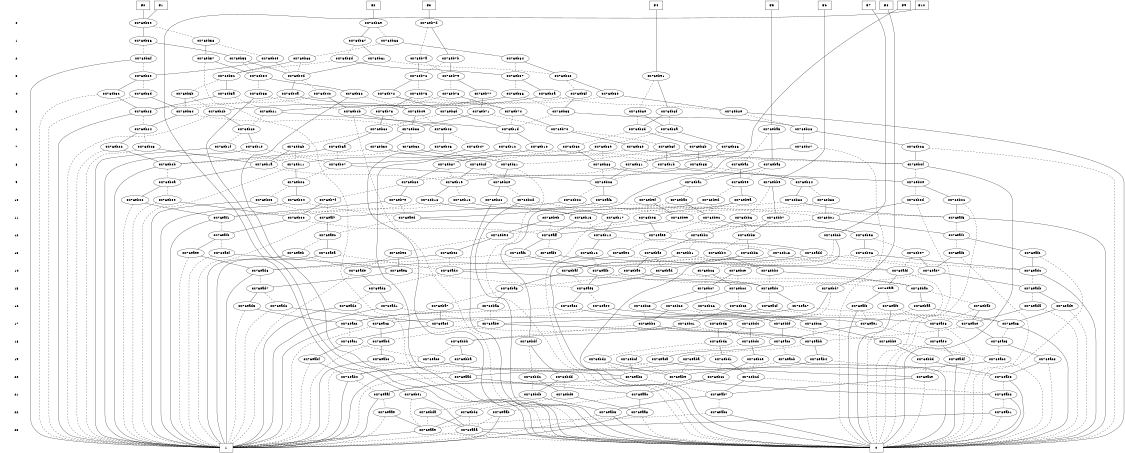 digraph "DD" {
size = "7.5,10"
center = true;
edge [dir = none];
{ node [shape = plaintext];
  edge [style = invis];
  "CONST NODES" [style = invis];
" 0 " -> " 1 " -> " 2 " -> " 3 " -> " 4 " -> " 5 " -> " 6 " -> " 7 " -> " 8 " -> " 9 " -> " 10 " -> " 11 " -> " 12 " -> " 13 " -> " 14 " -> " 15 " -> " 16 " -> " 17 " -> " 18 " -> " 19 " -> " 20 " -> " 21 " -> " 22 " -> " 23 " -> "CONST NODES"; 
}
{ rank = same; node [shape = box]; edge [style = invis];
"F0" -> "F1" -> "F2" -> "F3" -> "F4" -> "F5" -> "F6" -> "F7" -> "F8" -> "F9" -> "F10"; }
{ rank = same; " 0 ";
"0x76eb59";
"0x76eb69";
"0x76eb7d";
}
{ rank = same; " 1 ";
"0x76eb58";
"0x76eb68";
"0x76eb67";
"0x76eb56";
}
{ rank = same; " 2 ";
"0x76eb57";
"0x76eb64";
"0x76eb7a";
"0x76eb55";
"0x76eb3f";
"0x76eb7b";
"0x76eb5d";
"0x76eb4e";
"0x76eb63";
"0x76eb61";
}
{ rank = same; " 3 ";
"0x76eb76";
"0x76eb3e";
"0x76eb5c";
"0x76eb60";
"0x76eb91";
"0x76eb79";
"0x76eb4d";
"0x76eb37";
"0x76eb54";
}
{ rank = same; " 4 ";
"0x76eb4a";
"0x76eb2a";
"0x76eb5e";
"0x76eb78";
"0x76eb5f";
"0x76eb77";
"0x76eb52";
"0x76eb3c";
"0x76eb36";
"0x76eb53";
"0x76eb4c";
"0x76eb72";
"0x76eb75";
"0x76eb5b";
"0x76eb5a";
"0x76eb3d";
}
{ rank = same; " 5 ";
"0x76eb4b";
"0x76eb73";
"0x76eb49";
"0x76eb6d";
"0x76eb35";
"0x76eb71";
"0x76eb29";
"0x76eb74";
"0x76eb8f";
"0x76eb25";
"0x76eb21";
"0x76eb34";
"0x76eb2b";
"0x76eb8e";
}
{ rank = same; " 6 ";
"0x76eb1d";
"0x76eba5";
"0x76eb20";
"0x76eb24";
"0x76eb8d";
"0x76eb28";
"0x76eb48";
"0x76eb6c";
"0x76eb8a";
"0x76eb33";
"0x76eb70";
}
{ rank = same; " 7 ";
"0x76eb8b";
"0x76eb1f";
"0x76eb30";
"0x76eb10";
"0x76eb86";
"0x76eb6e";
"0x76eb6f";
"0x76eb89";
"0x76eb22";
"0x76eb26";
"0x76eb27";
"0x76eb46";
"0x76eb1c";
"0x76eb32";
"0x76eb47";
"0x76eb8c";
"0x76eb6b";
"0x76eb1e";
"0x76eb23";
"0x76eb6a";
}
{ rank = same; " 8 ";
"0x76eba3";
"0x76eb2f";
"0x76eb87";
"0x76eb1b";
"0x76eb0f";
"0x76eb88";
"0x76eba2";
"0x76eb81";
"0x76eb11";
"0x76eb07";
"0x76eb0b";
"0x76eb85";
"0x76eb31";
"0x76eb1a";
}
{ rank = same; " 9 ";
"0x76eba1";
"0x76eb03";
"0x76eb06";
"0x76eb0a";
"0x76eb80";
"0x76eb9e";
"0x76eb0e";
"0x76eb84";
"0x76eb2e";
"0x76ebb9";
"0x76eb19";
}
{ rank = same; " 10 ";
"0x76eb7e";
"0x76eb16";
"0x76eaf6";
"0x76eb05";
"0x76eb08";
"0x76eb82";
"0x76eb0c";
"0x76eb0d";
"0x76eb83";
"0x76eba0";
"0x76eb02";
"0x76eb18";
"0x76eb2c";
"0x76eb9f";
"0x76eb2d";
"0x76eb09";
"0x76eb9a";
"0x76eb7f";
"0x76eb04";
"0x76eb9d";
}
{ rank = same; " 11 ";
"0x76eaf1";
"0x76eb00";
"0x76eb15";
"0x76eb95";
"0x76ebb6";
"0x76eb01";
"0x76eb9b";
"0x76eb99";
"0x76eaf5";
"0x76ebb7";
"0x76eaf7";
"0x76eb9c";
"0x76eb17";
"0x76eaed";
}
{ rank = same; " 12 ";
"0x76eaff";
"0x76eb94";
"0x76ebb2";
"0x76eb98";
"0x76eaec";
"0x76ebcb";
"0x76eaf0";
"0x76eaf4";
"0x76ebb5";
"0x76eb14";
"0x76eae9";
}
{ rank = same; " 13 ";
"0x76eb93";
"0x76ebb4";
"0x76eaea";
"0x76eaf3";
"0x76eae8";
"0x76eafc";
"0x76ebb3";
"0x76eaeb";
"0x76eb97";
"0x76ebae";
"0x76ebb1";
"0x76eb92";
"0x76eaee";
"0x76eaef";
"0x76eaf2";
"0x76eafe";
"0x76eb12";
"0x76eadd";
"0x76eb96";
"0x76eb13";
}
{ rank = same; " 14 ";
"0x76ebb0";
"0x76ebad";
"0x76eae7";
"0x76eade";
"0x76ead8";
"0x76ebc9";
"0x76eba9";
"0x76eafb";
"0x76ead4";
"0x76ebaf";
"0x76eae6";
"0x76eafd";
"0x76eadc";
"0x76ebc8";
}
{ rank = same; " 15 ";
"0x76ead3";
"0x76eae5";
"0x76ead7";
"0x76eadb";
"0x76ebc7";
"0x76ebc4";
"0x76eba8";
"0x76ebd7";
"0x76eafa";
"0x76ebac";
"0x76ead0";
}
{ rank = same; " 16 ";
"0x76ebaa";
"0x76ebc5";
"0x76eaf8";
"0x76ebab";
"0x76eaf9";
"0x76eac7";
"0x76ead6";
"0x76ebc3";
"0x76eacf";
"0x76ead1";
"0x76eae2";
"0x76ebc0";
"0x76ead5";
"0x76ead9";
"0x76ebc6";
"0x76eada";
"0x76eba7";
"0x76ead2";
"0x76eba6";
"0x76eae4";
}
{ rank = same; " 17 ";
"0x76eae1";
"0x76ebbf";
"0x76eac8";
"0x76eac6";
"0x76ebd4";
"0x76eace";
"0x76eabe";
"0x76ebc2";
"0x76ebbc";
"0x76ebc1";
"0x76eac2";
"0x76ebd5";
"0x76eae3";
"0x76eacd";
}
{ rank = same; " 18 ";
"0x76ebdf";
"0x76ebbe";
"0x76ebd0";
"0x76eae0";
"0x76eacc";
"0x76eac1";
"0x76ebbb";
"0x76eac5";
"0x76eabd";
"0x76eabb";
"0x76ebd3";
}
{ rank = same; " 19 ";
"0x76eaca";
"0x76eab4";
"0x76ebce";
"0x76eac3";
"0x76eac4";
"0x76ebd2";
"0x76eaba";
"0x76eadf";
"0x76ebba";
"0x76ebd1";
"0x76eabf";
"0x76eac0";
"0x76ebbd";
"0x76ebcf";
"0x76eacb";
"0x76eabc";
}
{ rank = same; " 20 ";
"0x76eab0";
"0x76ebcd";
"0x76ebdd";
"0x76ebdc";
"0x76eab8";
"0x76eac9";
"0x76eab9";
"0x76ebcc";
"0x76eab3";
"0x76eaad";
}
{ rank = same; " 21 ";
"0x76eab7";
"0x76ebe1";
"0x76eaac";
"0x76ebdb";
"0x76eab2";
"0x76ebd9";
"0x76eaaf";
}
{ rank = same; " 22 ";
"0x76eaae";
"0x76ebda";
"0x76eaa8";
"0x76eab6";
"0x76eab1";
"0x76eab5";
"0x76ebd8";
"0x76eaab";
}
{ rank = same; " 23 ";
"0x76eaa9";
"0x76eaaa";
}
{ rank = same; "CONST NODES";
{ node [shape = box]; "0x55018d";
"0x55018c";
}
}
"F0" -> "0x76eb59" [style = solid];
"F1" -> "0x76eb59" [style = solid];
"F2" -> "0x76eb69" [style = solid];
"F3" -> "0x76eb7d" [style = solid];
"F4" -> "0x76eb91" [style = solid];
"F5" -> "0x76eba5" [style = solid];
"F6" -> "0x76ebb9" [style = solid];
"F7" -> "0x76ebcb" [style = solid];
"F8" -> "0x76ebd7" [style = solid];
"F9" -> "0x76ebdf" [style = solid];
"F10" -> "0x76ebe1" [style = solid];
"0x76eb59" -> "0x76eb56";
"0x76eb59" -> "0x76eb58" [style = dashed];
"0x76eb69" -> "0x76eb67";
"0x76eb69" -> "0x76eb68" [style = dashed];
"0x76eb7d" -> "0x76eb7b";
"0x76eb7d" -> "0x76eb7a" [style = dashed];
"0x76eb58" -> "0x76eb57";
"0x76eb58" -> "0x76eb4e" [style = dashed];
"0x76eb68" -> "0x76eb64";
"0x76eb68" -> "0x76eb63" [style = dashed];
"0x76eb67" -> "0x76eb61";
"0x76eb67" -> "0x76eb5d" [style = dashed];
"0x76eb56" -> "0x76eb55";
"0x76eb56" -> "0x76eb3f" [style = dashed];
"0x76eb57" -> "0x76eb54";
"0x76eb57" -> "0x55018d" [style = dashed];
"0x76eb64" -> "0x76eb60";
"0x76eb64" -> "0x76eb37" [style = dashed];
"0x76eb7a" -> "0x76eb76";
"0x76eb7a" -> "0x76eb79" [style = dashed];
"0x76eb55" -> "0x76eb4d";
"0x76eb55" -> "0x76eb54" [style = dashed];
"0x76eb3f" -> "0x55018c";
"0x76eb3f" -> "0x76eb3e" [style = dashed];
"0x76eb7b" -> "0x76eb79";
"0x76eb7b" -> "0x76eb76" [style = dashed];
"0x76eb5d" -> "0x76eb37";
"0x76eb5d" -> "0x76eb5c" [style = dashed];
"0x76eb4e" -> "0x76eb3e";
"0x76eb4e" -> "0x76eb4d" [style = dashed];
"0x76eb63" -> "0x76eb5c";
"0x76eb63" -> "0x76eb4d" [style = dashed];
"0x76eb61" -> "0x76eb4d";
"0x76eb61" -> "0x76eb60" [style = dashed];
"0x76eb76" -> "0x76eb72";
"0x76eb76" -> "0x76eb75" [style = dashed];
"0x76eb3e" -> "0x76eb3c";
"0x76eb3e" -> "0x76eb3d" [style = dashed];
"0x76eb5c" -> "0x76eb5a";
"0x76eb5c" -> "0x76eb5b" [style = dashed];
"0x76eb60" -> "0x76eb5e";
"0x76eb60" -> "0x76eb5f" [style = dashed];
"0x76eb91" -> "0x76eb8f";
"0x76eb91" -> "0x76eb8e" [style = dashed];
"0x76eb79" -> "0x76eb77";
"0x76eb79" -> "0x76eb78" [style = dashed];
"0x76eb4d" -> "0x76eb4a";
"0x76eb4d" -> "0x76eb4c" [style = dashed];
"0x76eb37" -> "0x76eb2a";
"0x76eb37" -> "0x76eb36" [style = dashed];
"0x76eb54" -> "0x76eb52";
"0x76eb54" -> "0x76eb53" [style = dashed];
"0x76eb4a" -> "0x76eb49";
"0x76eb4a" -> "0x76eb25" [style = dashed];
"0x76eb2a" -> "0x76eb21";
"0x76eb2a" -> "0x76eb29" [style = dashed];
"0x76eb5e" -> "0x76eb29";
"0x76eb5e" -> "0x76eb49" [style = dashed];
"0x76eb78" -> "0x76eb74";
"0x76eb78" -> "0x76eb73" [style = dashed];
"0x76eb5f" -> "0x76eb35";
"0x76eb5f" -> "0x76eb4b" [style = dashed];
"0x76eb77" -> "0x76eb71";
"0x76eb77" -> "0x76eb6d" [style = dashed];
"0x76eb52" -> "0x55018d";
"0x76eb52" -> "0x76eb49" [style = dashed];
"0x76eb3c" -> "0x76eb25";
"0x76eb3c" -> "0x55018c" [style = dashed];
"0x76eb36" -> "0x76eb2b";
"0x76eb36" -> "0x76eb35" [style = dashed];
"0x76eb53" -> "0x55018d";
"0x76eb53" -> "0x76eb4b" [style = dashed];
"0x76eb4c" -> "0x76eb4b";
"0x76eb4c" -> "0x76eb34" [style = dashed];
"0x76eb72" -> "0x76eb6d";
"0x76eb72" -> "0x76eb71" [style = dashed];
"0x76eb75" -> "0x76eb73";
"0x76eb75" -> "0x76eb74" [style = dashed];
"0x76eb5b" -> "0x76eb34";
"0x76eb5b" -> "0x76eb2b" [style = dashed];
"0x76eb5a" -> "0x76eb25";
"0x76eb5a" -> "0x76eb21" [style = dashed];
"0x76eb3d" -> "0x76eb34";
"0x76eb3d" -> "0x55018c" [style = dashed];
"0x76eb4b" -> "0x76eb48";
"0x76eb4b" -> "0x55018d" [style = dashed];
"0x76eb73" -> "0x76eb6c";
"0x76eb73" -> "0x76eb33" [style = dashed];
"0x76eb49" -> "0x76eb33";
"0x76eb49" -> "0x76eb48" [style = dashed];
"0x76eb6d" -> "0x76eb1d";
"0x76eb6d" -> "0x76eb6c" [style = dashed];
"0x76eb35" -> "0x76eb28";
"0x76eb35" -> "0x76eb1d" [style = dashed];
"0x76eb71" -> "0x76eb33";
"0x76eb71" -> "0x76eb70" [style = dashed];
"0x76eb29" -> "0x55018d";
"0x76eb29" -> "0x76eb28" [style = dashed];
"0x76eb74" -> "0x76eb70";
"0x76eb74" -> "0x76eb1d" [style = dashed];
"0x76eb8f" -> "0x76eb8d";
"0x76eb8f" -> "0x76eb8a" [style = dashed];
"0x76eb25" -> "0x55018c";
"0x76eb25" -> "0x76eb24" [style = dashed];
"0x76eb21" -> "0x76eb1d";
"0x76eb21" -> "0x76eb20" [style = dashed];
"0x76eb34" -> "0x76eb24";
"0x76eb34" -> "0x76eb33" [style = dashed];
"0x76eb2b" -> "0x76eb20";
"0x76eb2b" -> "0x55018c" [style = dashed];
"0x76eb8e" -> "0x76eb8a";
"0x76eb8e" -> "0x76eb8d" [style = dashed];
"0x76eb1d" -> "0x76eb10";
"0x76eb1d" -> "0x76eb1c" [style = dashed];
"0x76eba5" -> "0x76eba3";
"0x76eba5" -> "0x76eba2" [style = dashed];
"0x76eb20" -> "0x76eb1e";
"0x76eb20" -> "0x76eb1f" [style = dashed];
"0x76eb24" -> "0x76eb22";
"0x76eb24" -> "0x76eb23" [style = dashed];
"0x76eb8d" -> "0x76eb8b";
"0x76eb8d" -> "0x76eb8c" [style = dashed];
"0x76eb28" -> "0x76eb26";
"0x76eb28" -> "0x76eb27" [style = dashed];
"0x76eb48" -> "0x76eb46";
"0x76eb48" -> "0x76eb47" [style = dashed];
"0x76eb6c" -> "0x76eb6a";
"0x76eb6c" -> "0x76eb6b" [style = dashed];
"0x76eb8a" -> "0x76eb86";
"0x76eb8a" -> "0x76eb89" [style = dashed];
"0x76eb33" -> "0x76eb30";
"0x76eb33" -> "0x76eb32" [style = dashed];
"0x76eb70" -> "0x76eb6e";
"0x76eb70" -> "0x76eb6f" [style = dashed];
"0x76eb8b" -> "0x76eb85";
"0x76eb8b" -> "0x76eb81" [style = dashed];
"0x76eb1f" -> "0x55018c";
"0x76eb1f" -> "0x76eb11" [style = dashed];
"0x76eb30" -> "0x76eb2f";
"0x76eb30" -> "0x76eb0b" [style = dashed];
"0x76eb10" -> "0x76eb07";
"0x76eb10" -> "0x76eb0f" [style = dashed];
"0x76eb86" -> "0x76eb81";
"0x76eb86" -> "0x76eb85" [style = dashed];
"0x76eb6e" -> "0x76eb0f";
"0x76eb6e" -> "0x76eb2f" [style = dashed];
"0x76eb6f" -> "0x76eb1b";
"0x76eb6f" -> "0x76eb31" [style = dashed];
"0x76eb89" -> "0x76eb87";
"0x76eb89" -> "0x76eb88" [style = dashed];
"0x76eb22" -> "0x76eb0b";
"0x76eb22" -> "0x55018c" [style = dashed];
"0x76eb26" -> "0x76eb0f";
"0x76eb26" -> "0x55018d" [style = dashed];
"0x76eb27" -> "0x76eb1b";
"0x76eb27" -> "0x55018d" [style = dashed];
"0x76eb46" -> "0x55018d";
"0x76eb46" -> "0x76eb2f" [style = dashed];
"0x76eb1c" -> "0x76eb11";
"0x76eb1c" -> "0x76eb1b" [style = dashed];
"0x76eb32" -> "0x76eb31";
"0x76eb32" -> "0x76eb1a" [style = dashed];
"0x76eb47" -> "0x55018d";
"0x76eb47" -> "0x76eb31" [style = dashed];
"0x76eb8c" -> "0x76eb88";
"0x76eb8c" -> "0x76eb87" [style = dashed];
"0x76eb6b" -> "0x76eb1a";
"0x76eb6b" -> "0x76eb11" [style = dashed];
"0x76eb1e" -> "0x55018c";
"0x76eb1e" -> "0x76eb07" [style = dashed];
"0x76eb23" -> "0x76eb1a";
"0x76eb23" -> "0x55018c" [style = dashed];
"0x76eb6a" -> "0x76eb0b";
"0x76eb6a" -> "0x76eb07" [style = dashed];
"0x76eba3" -> "0x76eba1";
"0x76eba3" -> "0x76eb9e" [style = dashed];
"0x76eb2f" -> "0x76eb19";
"0x76eb2f" -> "0x76eb2e" [style = dashed];
"0x76eb87" -> "0x76eb80";
"0x76eb87" -> "0x76eb19" [style = dashed];
"0x76eb1b" -> "0x76eb0e";
"0x76eb1b" -> "0x76eb03" [style = dashed];
"0x76eb0f" -> "0x55018d";
"0x76eb0f" -> "0x76eb0e" [style = dashed];
"0x76eb88" -> "0x76eb84";
"0x76eb88" -> "0x76eb03" [style = dashed];
"0x76eba2" -> "0x76eb9e";
"0x76eba2" -> "0x76eba1" [style = dashed];
"0x76eb81" -> "0x76eb03";
"0x76eb81" -> "0x76eb80" [style = dashed];
"0x76eb11" -> "0x76eb06";
"0x76eb11" -> "0x55018c" [style = dashed];
"0x76eb07" -> "0x76eb03";
"0x76eb07" -> "0x76eb06" [style = dashed];
"0x76eb0b" -> "0x55018c";
"0x76eb0b" -> "0x76eb0a" [style = dashed];
"0x76eb85" -> "0x76eb19";
"0x76eb85" -> "0x76eb84" [style = dashed];
"0x76eb31" -> "0x76eb2e";
"0x76eb31" -> "0x55018d" [style = dashed];
"0x76eb1a" -> "0x76eb0a";
"0x76eb1a" -> "0x76eb19" [style = dashed];
"0x76eba1" -> "0x76eb9f";
"0x76eba1" -> "0x76eba0" [style = dashed];
"0x76eb03" -> "0x76eaf6";
"0x76eb03" -> "0x76eb02" [style = dashed];
"0x76eb06" -> "0x76eb04";
"0x76eb06" -> "0x76eb05" [style = dashed];
"0x76eb0a" -> "0x76eb08";
"0x76eb0a" -> "0x76eb09" [style = dashed];
"0x76eb80" -> "0x76eb7e";
"0x76eb80" -> "0x76eb7f" [style = dashed];
"0x76eb9e" -> "0x76eb9a";
"0x76eb9e" -> "0x76eb9d" [style = dashed];
"0x76eb0e" -> "0x76eb0c";
"0x76eb0e" -> "0x76eb0d" [style = dashed];
"0x76eb84" -> "0x76eb82";
"0x76eb84" -> "0x76eb83" [style = dashed];
"0x76eb2e" -> "0x76eb2c";
"0x76eb2e" -> "0x76eb2d" [style = dashed];
"0x76ebb9" -> "0x76ebb7";
"0x76ebb9" -> "0x76ebb6" [style = dashed];
"0x76eb19" -> "0x76eb16";
"0x76eb19" -> "0x76eb18" [style = dashed];
"0x76eb7e" -> "0x76eaf1";
"0x76eb7e" -> "0x76eaed" [style = dashed];
"0x76eb16" -> "0x76eb15";
"0x76eb16" -> "0x76eaf1" [style = dashed];
"0x76eaf6" -> "0x76eaed";
"0x76eaf6" -> "0x76eaf5" [style = dashed];
"0x76eb05" -> "0x55018c";
"0x76eb05" -> "0x76eaf7" [style = dashed];
"0x76eb08" -> "0x76eaf1";
"0x76eb08" -> "0x55018c" [style = dashed];
"0x76eb82" -> "0x76eaf5";
"0x76eb82" -> "0x76eb15" [style = dashed];
"0x76eb0c" -> "0x76eaf5";
"0x76eb0c" -> "0x55018d" [style = dashed];
"0x76eb0d" -> "0x76eb01";
"0x76eb0d" -> "0x55018d" [style = dashed];
"0x76eb83" -> "0x76eb01";
"0x76eb83" -> "0x76eb17" [style = dashed];
"0x76eba0" -> "0x76eb9c";
"0x76eba0" -> "0x76eb9b" [style = dashed];
"0x76eb02" -> "0x76eaf7";
"0x76eb02" -> "0x76eb01" [style = dashed];
"0x76eb18" -> "0x76eb17";
"0x76eb18" -> "0x76eb00" [style = dashed];
"0x76eb2c" -> "0x55018d";
"0x76eb2c" -> "0x76eb15" [style = dashed];
"0x76eb9f" -> "0x76eb99";
"0x76eb9f" -> "0x76eb95" [style = dashed];
"0x76eb2d" -> "0x55018d";
"0x76eb2d" -> "0x76eb17" [style = dashed];
"0x76eb09" -> "0x76eb00";
"0x76eb09" -> "0x55018c" [style = dashed];
"0x76eb9a" -> "0x76eb95";
"0x76eb9a" -> "0x76eb99" [style = dashed];
"0x76eb7f" -> "0x76eb00";
"0x76eb7f" -> "0x76eaf7" [style = dashed];
"0x76eb04" -> "0x55018c";
"0x76eb04" -> "0x76eaed" [style = dashed];
"0x76eb9d" -> "0x76eb9b";
"0x76eb9d" -> "0x76eb9c" [style = dashed];
"0x76eaf1" -> "0x55018c";
"0x76eaf1" -> "0x76eaf0" [style = dashed];
"0x76eb00" -> "0x76eaf0";
"0x76eb00" -> "0x76eaff" [style = dashed];
"0x76eb15" -> "0x76eaff";
"0x76eb15" -> "0x76eb14" [style = dashed];
"0x76eb95" -> "0x76eae9";
"0x76eb95" -> "0x76eb94" [style = dashed];
"0x76ebb6" -> "0x76ebb2";
"0x76ebb6" -> "0x76ebb5" [style = dashed];
"0x76eb01" -> "0x76eaf4";
"0x76eb01" -> "0x76eae9" [style = dashed];
"0x76eb9b" -> "0x76eb94";
"0x76eb9b" -> "0x76eaff" [style = dashed];
"0x76eb99" -> "0x76eaff";
"0x76eb99" -> "0x76eb98" [style = dashed];
"0x76eaf5" -> "0x55018d";
"0x76eaf5" -> "0x76eaf4" [style = dashed];
"0x76ebb7" -> "0x76ebb5";
"0x76ebb7" -> "0x76ebb2" [style = dashed];
"0x76eaf7" -> "0x76eaec";
"0x76eaf7" -> "0x55018c" [style = dashed];
"0x76eb9c" -> "0x76eb98";
"0x76eb9c" -> "0x76eae9" [style = dashed];
"0x76eb17" -> "0x76eb14";
"0x76eb17" -> "0x55018d" [style = dashed];
"0x76eaed" -> "0x76eae9";
"0x76eaed" -> "0x76eaec" [style = dashed];
"0x76eaff" -> "0x76eafc";
"0x76eaff" -> "0x76eafe" [style = dashed];
"0x76eb94" -> "0x76eb92";
"0x76eb94" -> "0x76eb93" [style = dashed];
"0x76ebb2" -> "0x76ebae";
"0x76ebb2" -> "0x76ebb1" [style = dashed];
"0x76eb98" -> "0x76eb96";
"0x76eb98" -> "0x76eb97" [style = dashed];
"0x76eaec" -> "0x76eaea";
"0x76eaec" -> "0x76eaeb" [style = dashed];
"0x76ebcb" -> "0x76ebc9";
"0x76ebcb" -> "0x76ebc8" [style = dashed];
"0x76eaf0" -> "0x76eaee";
"0x76eaf0" -> "0x76eaef" [style = dashed];
"0x76eaf4" -> "0x76eaf2";
"0x76eaf4" -> "0x76eaf3" [style = dashed];
"0x76ebb5" -> "0x76ebb3";
"0x76ebb5" -> "0x76ebb4" [style = dashed];
"0x76eb14" -> "0x76eb12";
"0x76eb14" -> "0x76eb13" [style = dashed];
"0x76eae9" -> "0x76eadd";
"0x76eae9" -> "0x76eae8" [style = dashed];
"0x76eb93" -> "0x76eae6";
"0x76eb93" -> "0x76eade" [style = dashed];
"0x76ebb4" -> "0x76ebb0";
"0x76ebb4" -> "0x76ebaf" [style = dashed];
"0x76eaea" -> "0x55018c";
"0x76eaea" -> "0x76ead4" [style = dashed];
"0x76eaf3" -> "0x76eae7";
"0x76eaf3" -> "0x55018d" [style = dashed];
"0x76eae8" -> "0x76eade";
"0x76eae8" -> "0x76eae7" [style = dashed];
"0x76eafc" -> "0x76eafb";
"0x76eafc" -> "0x76ead8" [style = dashed];
"0x76ebb3" -> "0x76ebad";
"0x76ebb3" -> "0x76eba9" [style = dashed];
"0x76eaeb" -> "0x55018c";
"0x76eaeb" -> "0x76eade" [style = dashed];
"0x76eb97" -> "0x76eae7";
"0x76eb97" -> "0x76eafd" [style = dashed];
"0x76ebae" -> "0x76eba9";
"0x76ebae" -> "0x76ebad" [style = dashed];
"0x76ebb1" -> "0x76ebaf";
"0x76ebb1" -> "0x76ebb0" [style = dashed];
"0x76eb92" -> "0x76ead8";
"0x76eb92" -> "0x76ead4" [style = dashed];
"0x76eaee" -> "0x76ead8";
"0x76eaee" -> "0x55018c" [style = dashed];
"0x76eaef" -> "0x76eae6";
"0x76eaef" -> "0x55018c" [style = dashed];
"0x76eaf2" -> "0x76eadc";
"0x76eaf2" -> "0x55018d" [style = dashed];
"0x76eafe" -> "0x76eafd";
"0x76eafe" -> "0x76eae6" [style = dashed];
"0x76eb12" -> "0x55018d";
"0x76eb12" -> "0x76eafb" [style = dashed];
"0x76eadd" -> "0x76ead4";
"0x76eadd" -> "0x76eadc" [style = dashed];
"0x76eb96" -> "0x76eadc";
"0x76eb96" -> "0x76eafb" [style = dashed];
"0x76eb13" -> "0x55018d";
"0x76eb13" -> "0x76eafd" [style = dashed];
"0x76ebb0" -> "0x76ebac";
"0x76ebb0" -> "0x76ead0" [style = dashed];
"0x76ebad" -> "0x76eae5";
"0x76ebad" -> "0x76ebac" [style = dashed];
"0x76eae7" -> "0x76eadb";
"0x76eae7" -> "0x76ead0" [style = dashed];
"0x76eade" -> "0x76ead3";
"0x76eade" -> "0x55018c" [style = dashed];
"0x76ead8" -> "0x55018c";
"0x76ead8" -> "0x76ead7" [style = dashed];
"0x76ebc9" -> "0x76ebc7";
"0x76ebc9" -> "0x76ebc4" [style = dashed];
"0x76eba9" -> "0x76ead0";
"0x76eba9" -> "0x76eba8" [style = dashed];
"0x76eafb" -> "0x76eae5";
"0x76eafb" -> "0x76eafa" [style = dashed];
"0x76ead4" -> "0x76ead0";
"0x76ead4" -> "0x76ead3" [style = dashed];
"0x76ebaf" -> "0x76eba8";
"0x76ebaf" -> "0x76eae5" [style = dashed];
"0x76eae6" -> "0x76ead7";
"0x76eae6" -> "0x76eae5" [style = dashed];
"0x76eafd" -> "0x76eafa";
"0x76eafd" -> "0x55018d" [style = dashed];
"0x76eadc" -> "0x55018d";
"0x76eadc" -> "0x76eadb" [style = dashed];
"0x76ebc8" -> "0x76ebc4";
"0x76ebc8" -> "0x76ebc7" [style = dashed];
"0x76ead3" -> "0x76ead1";
"0x76ead3" -> "0x76ead2" [style = dashed];
"0x76eae5" -> "0x76eae2";
"0x76eae5" -> "0x76eae4" [style = dashed];
"0x76ead7" -> "0x76ead5";
"0x76ead7" -> "0x76ead6" [style = dashed];
"0x76eadb" -> "0x76ead9";
"0x76eadb" -> "0x76eada" [style = dashed];
"0x76ebc7" -> "0x76ebc5";
"0x76ebc7" -> "0x76ebc6" [style = dashed];
"0x76ebc4" -> "0x76ebc0";
"0x76ebc4" -> "0x76ebc3" [style = dashed];
"0x76eba8" -> "0x76eba6";
"0x76eba8" -> "0x76eba7" [style = dashed];
"0x76ebd7" -> "0x76ebd5";
"0x76ebd7" -> "0x76ebd4" [style = dashed];
"0x76eafa" -> "0x76eaf8";
"0x76eafa" -> "0x76eaf9" [style = dashed];
"0x76ebac" -> "0x76ebaa";
"0x76ebac" -> "0x76ebab" [style = dashed];
"0x76ead0" -> "0x76eac7";
"0x76ead0" -> "0x76eacf" [style = dashed];
"0x76ebaa" -> "0x76eac6";
"0x76ebaa" -> "0x76eae1" [style = dashed];
"0x76ebc5" -> "0x76ebbf";
"0x76ebc5" -> "0x76ebbc" [style = dashed];
"0x76eaf8" -> "0x55018d";
"0x76eaf8" -> "0x76eae1" [style = dashed];
"0x76ebab" -> "0x76eace";
"0x76ebab" -> "0x76eae3" [style = dashed];
"0x76eaf9" -> "0x55018d";
"0x76eaf9" -> "0x76eae3" [style = dashed];
"0x76eac7" -> "0x76eabe";
"0x76eac7" -> "0x76eac6" [style = dashed];
"0x76ead6" -> "0x76eacd";
"0x76ead6" -> "0x55018c" [style = dashed];
"0x76ebc3" -> "0x76ebc1";
"0x76ebc3" -> "0x76ebc2" [style = dashed];
"0x76eacf" -> "0x76eac8";
"0x76eacf" -> "0x76eace" [style = dashed];
"0x76ead1" -> "0x55018c";
"0x76ead1" -> "0x76eabe" [style = dashed];
"0x76eae2" -> "0x76eae1";
"0x76eae2" -> "0x76eac2" [style = dashed];
"0x76ebc0" -> "0x76ebbc";
"0x76ebc0" -> "0x76ebbf" [style = dashed];
"0x76ead5" -> "0x76eac2";
"0x76ead5" -> "0x55018c" [style = dashed];
"0x76ead9" -> "0x76eac6";
"0x76ead9" -> "0x55018d" [style = dashed];
"0x76ebc6" -> "0x76ebc2";
"0x76ebc6" -> "0x76ebc1" [style = dashed];
"0x76eada" -> "0x76eace";
"0x76eada" -> "0x55018d" [style = dashed];
"0x76eba7" -> "0x76eacd";
"0x76eba7" -> "0x76eac8" [style = dashed];
"0x76ead2" -> "0x55018c";
"0x76ead2" -> "0x76eac8" [style = dashed];
"0x76eba6" -> "0x76eac2";
"0x76eba6" -> "0x76eabe" [style = dashed];
"0x76eae4" -> "0x76eae3";
"0x76eae4" -> "0x76eacd" [style = dashed];
"0x76eae1" -> "0x76eacc";
"0x76eae1" -> "0x76eae0" [style = dashed];
"0x76ebbf" -> "0x76eacc";
"0x76ebbf" -> "0x76ebbe" [style = dashed];
"0x76eac8" -> "0x76eabd";
"0x76eac8" -> "0x55018c" [style = dashed];
"0x76eac6" -> "0x55018d";
"0x76eac6" -> "0x76eac5" [style = dashed];
"0x76ebd4" -> "0x76ebd0";
"0x76ebd4" -> "0x76ebd3" [style = dashed];
"0x76eace" -> "0x76eac5";
"0x76eace" -> "0x76eabb" [style = dashed];
"0x76eabe" -> "0x76eabb";
"0x76eabe" -> "0x76eabd" [style = dashed];
"0x76ebc2" -> "0x76ebbe";
"0x76ebc2" -> "0x76eabb" [style = dashed];
"0x76ebbc" -> "0x76eabb";
"0x76ebbc" -> "0x76ebbb" [style = dashed];
"0x76ebc1" -> "0x76ebbb";
"0x76ebc1" -> "0x76eacc" [style = dashed];
"0x76eac2" -> "0x55018c";
"0x76eac2" -> "0x76eac1" [style = dashed];
"0x76ebd5" -> "0x76ebd3";
"0x76ebd5" -> "0x76ebd0" [style = dashed];
"0x76eae3" -> "0x76eae0";
"0x76eae3" -> "0x55018d" [style = dashed];
"0x76eacd" -> "0x76eac1";
"0x76eacd" -> "0x76eacc" [style = dashed];
"0x76ebdf" -> "0x76ebdd";
"0x76ebdf" -> "0x76ebdc" [style = dashed];
"0x76ebbe" -> "0x76ebbd";
"0x76ebbe" -> "0x76eac4" [style = dashed];
"0x76ebd0" -> "0x76ebce";
"0x76ebd0" -> "0x76ebcf" [style = dashed];
"0x76eae0" -> "0x76eadf";
"0x76eae0" -> "0x55018d" [style = dashed];
"0x76eacc" -> "0x76eaca";
"0x76eacc" -> "0x76eacb" [style = dashed];
"0x76eac1" -> "0x76eabf";
"0x76eac1" -> "0x76eac0" [style = dashed];
"0x76ebbb" -> "0x76ebba";
"0x76ebbb" -> "0x76eac0" [style = dashed];
"0x76eac5" -> "0x76eac3";
"0x76eac5" -> "0x76eac4" [style = dashed];
"0x76eabd" -> "0x76eabc";
"0x76eabd" -> "0x55018c" [style = dashed];
"0x76eabb" -> "0x76eab4";
"0x76eabb" -> "0x76eaba" [style = dashed];
"0x76ebd3" -> "0x76ebd1";
"0x76ebd3" -> "0x76ebd2" [style = dashed];
"0x76eaca" -> "0x76eac9";
"0x76eaca" -> "0x76eab0" [style = dashed];
"0x76eab4" -> "0x76eaad";
"0x76eab4" -> "0x76eab3" [style = dashed];
"0x76ebce" -> "0x76ebcc";
"0x76ebce" -> "0x76ebcd" [style = dashed];
"0x76eac3" -> "0x76eab3";
"0x76eac3" -> "0x55018d" [style = dashed];
"0x76eac4" -> "0x76eab9";
"0x76eac4" -> "0x55018d" [style = dashed];
"0x76ebd2" -> "0x76eab9";
"0x76ebd2" -> "0x76eab8" [style = dashed];
"0x76eaba" -> "0x55018c";
"0x76eaba" -> "0x76eab9" [style = dashed];
"0x76eadf" -> "0x55018d";
"0x76eadf" -> "0x76eac9" [style = dashed];
"0x76ebba" -> "0x76eab0";
"0x76ebba" -> "0x76eaad" [style = dashed];
"0x76ebd1" -> "0x76ebcd";
"0x76ebd1" -> "0x76ebcc" [style = dashed];
"0x76eabf" -> "0x76eab0";
"0x76eabf" -> "0x55018c" [style = dashed];
"0x76eac0" -> "0x76eab8";
"0x76eac0" -> "0x55018c" [style = dashed];
"0x76ebbd" -> "0x76eab3";
"0x76ebbd" -> "0x76eac9" [style = dashed];
"0x76ebcf" -> "0x76eab8";
"0x76ebcf" -> "0x76eab9" [style = dashed];
"0x76eacb" -> "0x55018d";
"0x76eacb" -> "0x76eab8" [style = dashed];
"0x76eabc" -> "0x55018c";
"0x76eabc" -> "0x76eaad" [style = dashed];
"0x76eab0" -> "0x55018c";
"0x76eab0" -> "0x76eaaf" [style = dashed];
"0x76ebcd" -> "0x76eab7";
"0x76ebcd" -> "0x76eab2" [style = dashed];
"0x76ebdd" -> "0x76ebdb";
"0x76ebdd" -> "0x76ebd9" [style = dashed];
"0x76ebdc" -> "0x76ebd9";
"0x76ebdc" -> "0x76ebdb" [style = dashed];
"0x76eab8" -> "0x76eaaf";
"0x76eab8" -> "0x76eab7" [style = dashed];
"0x76eac9" -> "0x76eab7";
"0x76eac9" -> "0x55018d" [style = dashed];
"0x76eab9" -> "0x76eab2";
"0x76eab9" -> "0x76eaac" [style = dashed];
"0x76ebcc" -> "0x76eaac";
"0x76ebcc" -> "0x76eaaf" [style = dashed];
"0x76eab3" -> "0x55018d";
"0x76eab3" -> "0x76eab2" [style = dashed];
"0x76eaad" -> "0x76eaac";
"0x76eaad" -> "0x55018c" [style = dashed];
"0x76eab7" -> "0x76eab5";
"0x76eab7" -> "0x76eab6" [style = dashed];
"0x76ebe1" -> "0x76eaaa";
"0x76ebe1" -> "0x76eaa9" [style = dashed];
"0x76eaac" -> "0x76eaa8";
"0x76eaac" -> "0x76eaab" [style = dashed];
"0x76ebdb" -> "0x76eab5";
"0x76ebdb" -> "0x76ebda" [style = dashed];
"0x76eab2" -> "0x55018d";
"0x76eab2" -> "0x76eab1" [style = dashed];
"0x76ebd9" -> "0x76eaa8";
"0x76ebd9" -> "0x76ebd8" [style = dashed];
"0x76eaaf" -> "0x55018c";
"0x76eaaf" -> "0x76eaae" [style = dashed];
"0x76eaae" -> "0x76eaa9";
"0x76eaae" -> "0x55018c" [style = dashed];
"0x76ebda" -> "0x76eaaa";
"0x76ebda" -> "0x76eaa9" [style = dashed];
"0x76eaa8" -> "0x55018c";
"0x76eaa8" -> "0x55018d" [style = dashed];
"0x76eab6" -> "0x55018d";
"0x76eab6" -> "0x76eaa9" [style = dashed];
"0x76eab1" -> "0x76eaaa";
"0x76eab1" -> "0x55018d" [style = dashed];
"0x76eab5" -> "0x55018d";
"0x76eab5" -> "0x55018c" [style = dashed];
"0x76ebd8" -> "0x76eaa9";
"0x76ebd8" -> "0x76eaaa" [style = dashed];
"0x76eaab" -> "0x55018c";
"0x76eaab" -> "0x76eaaa" [style = dashed];
"0x76eaa9" -> "0x55018c";
"0x76eaa9" -> "0x55018d" [style = dashed];
"0x76eaaa" -> "0x55018d";
"0x76eaaa" -> "0x55018c" [style = dashed];
"0x55018d" [label = "0"];
"0x55018c" [label = "1"];
}
